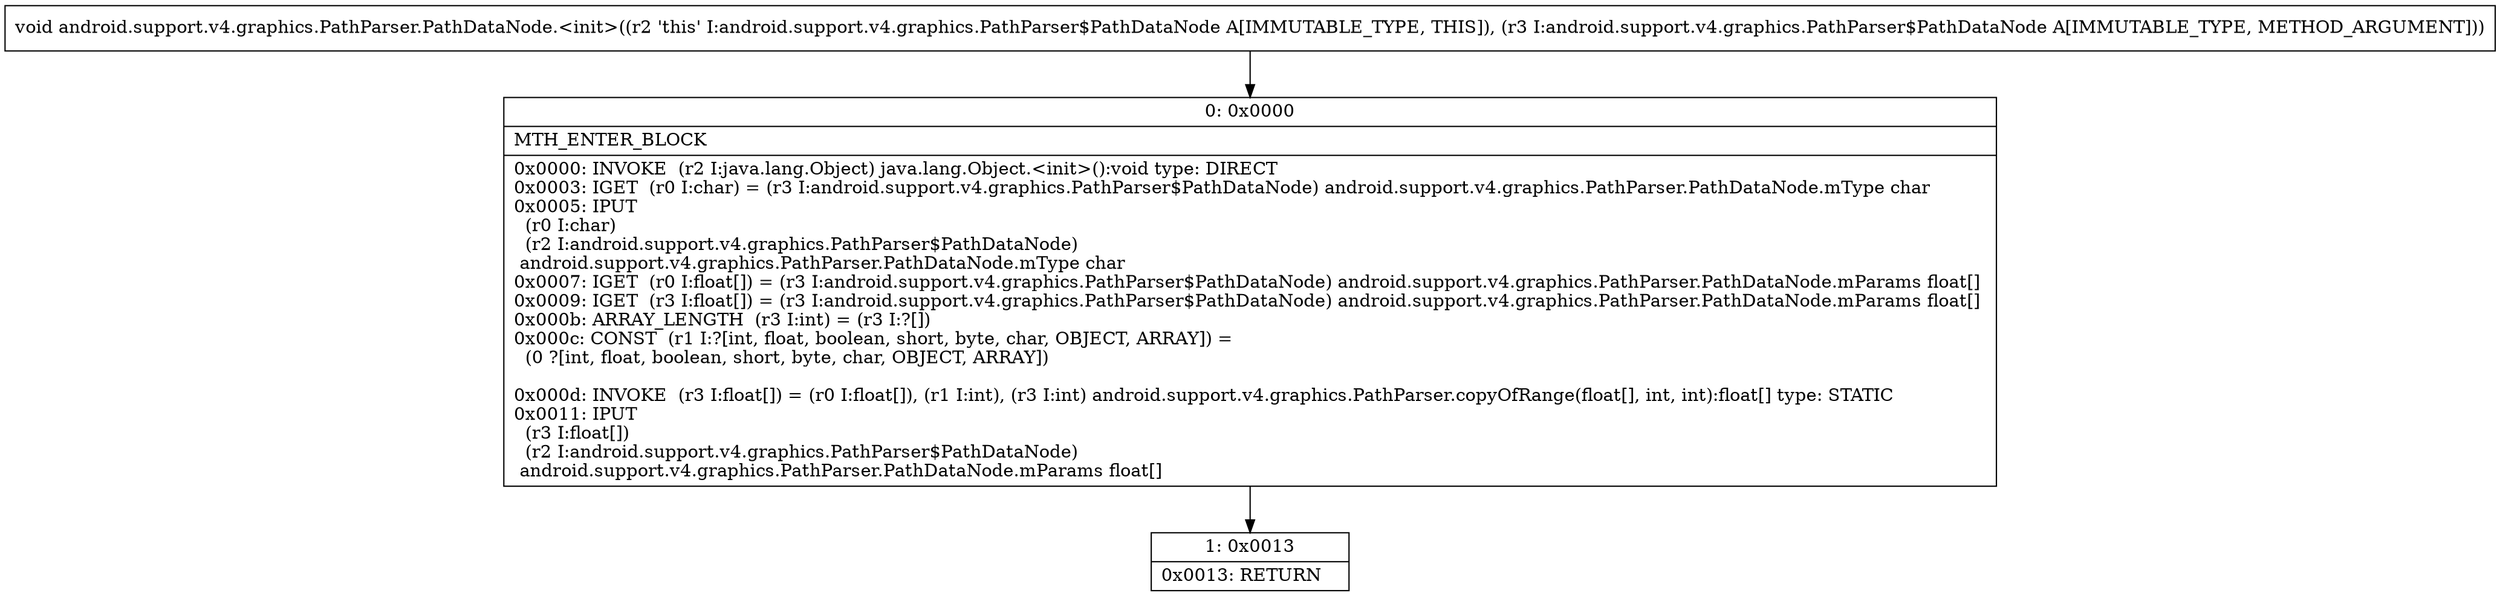digraph "CFG forandroid.support.v4.graphics.PathParser.PathDataNode.\<init\>(Landroid\/support\/v4\/graphics\/PathParser$PathDataNode;)V" {
Node_0 [shape=record,label="{0\:\ 0x0000|MTH_ENTER_BLOCK\l|0x0000: INVOKE  (r2 I:java.lang.Object) java.lang.Object.\<init\>():void type: DIRECT \l0x0003: IGET  (r0 I:char) = (r3 I:android.support.v4.graphics.PathParser$PathDataNode) android.support.v4.graphics.PathParser.PathDataNode.mType char \l0x0005: IPUT  \l  (r0 I:char)\l  (r2 I:android.support.v4.graphics.PathParser$PathDataNode)\l android.support.v4.graphics.PathParser.PathDataNode.mType char \l0x0007: IGET  (r0 I:float[]) = (r3 I:android.support.v4.graphics.PathParser$PathDataNode) android.support.v4.graphics.PathParser.PathDataNode.mParams float[] \l0x0009: IGET  (r3 I:float[]) = (r3 I:android.support.v4.graphics.PathParser$PathDataNode) android.support.v4.graphics.PathParser.PathDataNode.mParams float[] \l0x000b: ARRAY_LENGTH  (r3 I:int) = (r3 I:?[]) \l0x000c: CONST  (r1 I:?[int, float, boolean, short, byte, char, OBJECT, ARRAY]) = \l  (0 ?[int, float, boolean, short, byte, char, OBJECT, ARRAY])\l \l0x000d: INVOKE  (r3 I:float[]) = (r0 I:float[]), (r1 I:int), (r3 I:int) android.support.v4.graphics.PathParser.copyOfRange(float[], int, int):float[] type: STATIC \l0x0011: IPUT  \l  (r3 I:float[])\l  (r2 I:android.support.v4.graphics.PathParser$PathDataNode)\l android.support.v4.graphics.PathParser.PathDataNode.mParams float[] \l}"];
Node_1 [shape=record,label="{1\:\ 0x0013|0x0013: RETURN   \l}"];
MethodNode[shape=record,label="{void android.support.v4.graphics.PathParser.PathDataNode.\<init\>((r2 'this' I:android.support.v4.graphics.PathParser$PathDataNode A[IMMUTABLE_TYPE, THIS]), (r3 I:android.support.v4.graphics.PathParser$PathDataNode A[IMMUTABLE_TYPE, METHOD_ARGUMENT])) }"];
MethodNode -> Node_0;
Node_0 -> Node_1;
}

